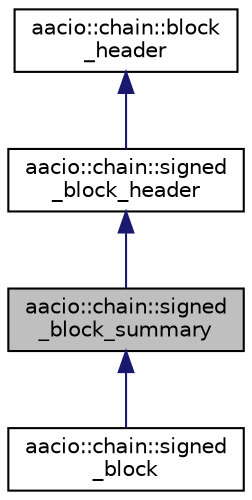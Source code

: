 digraph "aacio::chain::signed_block_summary"
{
  edge [fontname="Helvetica",fontsize="10",labelfontname="Helvetica",labelfontsize="10"];
  node [fontname="Helvetica",fontsize="10",shape=record];
  Node0 [label="aacio::chain::signed\l_block_summary",height=0.2,width=0.4,color="black", fillcolor="grey75", style="filled", fontcolor="black"];
  Node1 -> Node0 [dir="back",color="midnightblue",fontsize="10",style="solid",fontname="Helvetica"];
  Node1 [label="aacio::chain::signed\l_block_header",height=0.2,width=0.4,color="black", fillcolor="white", style="filled",URL="$structaacio_1_1chain_1_1signed__block__header.html"];
  Node2 -> Node1 [dir="back",color="midnightblue",fontsize="10",style="solid",fontname="Helvetica"];
  Node2 [label="aacio::chain::block\l_header",height=0.2,width=0.4,color="black", fillcolor="white", style="filled",URL="$structaacio_1_1chain_1_1block__header.html"];
  Node0 -> Node3 [dir="back",color="midnightblue",fontsize="10",style="solid",fontname="Helvetica"];
  Node3 [label="aacio::chain::signed\l_block",height=0.2,width=0.4,color="black", fillcolor="white", style="filled",URL="$structaacio_1_1chain_1_1signed__block.html"];
}
